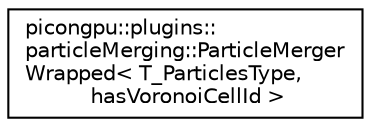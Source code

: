 digraph "Graphical Class Hierarchy"
{
 // LATEX_PDF_SIZE
  edge [fontname="Helvetica",fontsize="10",labelfontname="Helvetica",labelfontsize="10"];
  node [fontname="Helvetica",fontsize="10",shape=record];
  rankdir="LR";
  Node0 [label="picongpu::plugins::\lparticleMerging::ParticleMerger\lWrapped\< T_ParticlesType,\l hasVoronoiCellId \>",height=0.2,width=0.4,color="black", fillcolor="white", style="filled",URL="$structpicongpu_1_1plugins_1_1particle_merging_1_1_particle_merger_wrapped.html",tooltip="Implements a particle merging algorithm based on."];
}
